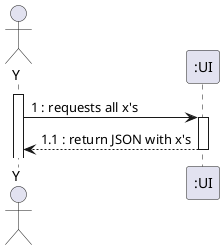 @startuml
actor "Y" as OE

activate OE
OE -> ":UI" : 1 : requests all x's
activate ":UI"
":UI" --> OE : 1.1 : return JSON with x's
deactivate ":UI"



@enduml

